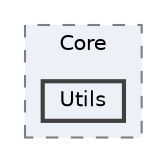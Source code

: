 digraph "SkyWayUnitySDK/Assets/SkyWay/Scripts/Core/Utils"
{
 // LATEX_PDF_SIZE
  bgcolor="transparent";
  edge [fontname=Helvetica,fontsize=10,labelfontname=Helvetica,labelfontsize=10];
  node [fontname=Helvetica,fontsize=10,shape=box,height=0.2,width=0.4];
  compound=true
  subgraph clusterdir_9b7e49d587811fb716b86a1fdd3fc99e {
    graph [ bgcolor="#edf0f7", pencolor="grey50", label="Core", fontname=Helvetica,fontsize=10 style="filled,dashed", URL="dir_9b7e49d587811fb716b86a1fdd3fc99e.html",tooltip=""]
  dir_f1fab786e2313ae2ad57224b7893db13 [label="Utils", fillcolor="#edf0f7", color="grey25", style="filled,bold", URL="dir_f1fab786e2313ae2ad57224b7893db13.html",tooltip=""];
  }
}
